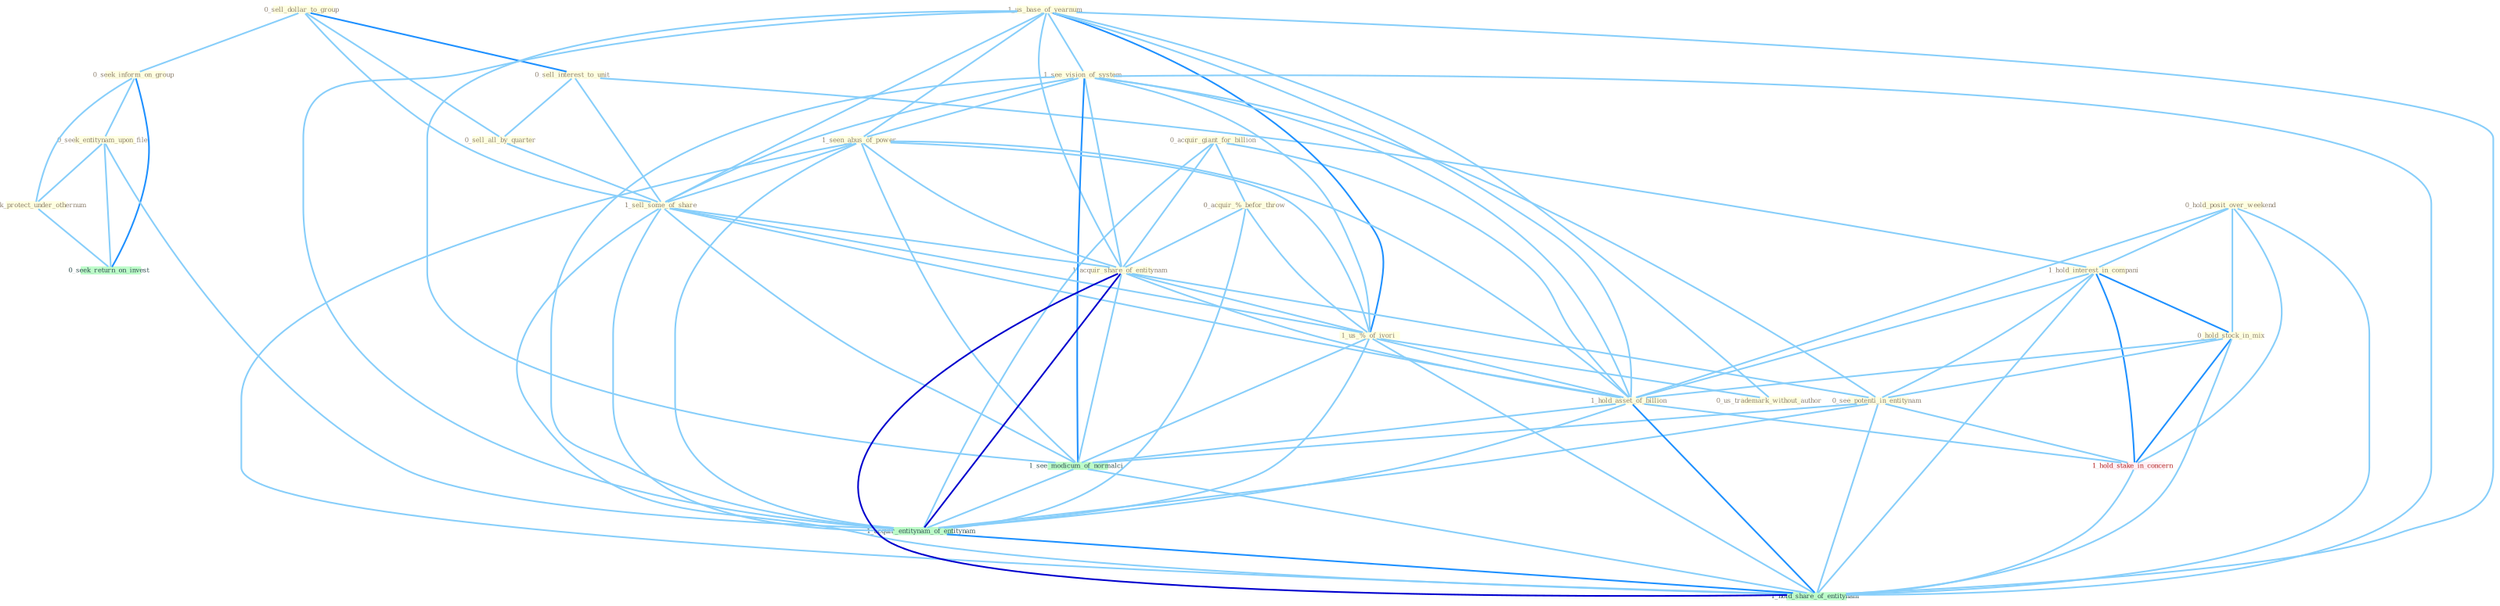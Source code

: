 Graph G{ 
    node
    [shape=polygon,style=filled,width=.5,height=.06,color="#BDFCC9",fixedsize=true,fontsize=4,
    fontcolor="#2f4f4f"];
    {node
    [color="#ffffe0", fontcolor="#8b7d6b"] "0_sell_dollar_to_group " "0_acquir_giant_for_billion " "0_acquir_%_befor_throw " "0_sell_interest_to_unit " "0_seek_inform_on_group " "0_hold_posit_over_weekend " "1_us_base_of_yearnum " "1_see_vision_of_system " "0_sell_all_by_quarter " "1_seen_abus_of_power " "1_hold_interest_in_compani " "0_seek_entitynam_upon_file " "1_sell_some_of_share " "1_acquir_share_of_entitynam " "1_us_%_of_ivori " "0_us_trademark_without_author " "0_hold_stock_in_mix " "0_see_potenti_in_entitynam " "0_seek_protect_under_othernum " "1_hold_asset_of_billion "}
{node [color="#fff0f5", fontcolor="#b22222"] "1_hold_stake_in_concern "}
edge [color="#B0E2FF"];

	"0_sell_dollar_to_group " -- "0_sell_interest_to_unit " [w="2", color="#1e90ff" , len=0.8];
	"0_sell_dollar_to_group " -- "0_seek_inform_on_group " [w="1", color="#87cefa" ];
	"0_sell_dollar_to_group " -- "0_sell_all_by_quarter " [w="1", color="#87cefa" ];
	"0_sell_dollar_to_group " -- "1_sell_some_of_share " [w="1", color="#87cefa" ];
	"0_acquir_giant_for_billion " -- "0_acquir_%_befor_throw " [w="1", color="#87cefa" ];
	"0_acquir_giant_for_billion " -- "1_acquir_share_of_entitynam " [w="1", color="#87cefa" ];
	"0_acquir_giant_for_billion " -- "1_hold_asset_of_billion " [w="1", color="#87cefa" ];
	"0_acquir_giant_for_billion " -- "1_acquir_entitynam_of_entitynam " [w="1", color="#87cefa" ];
	"0_acquir_%_befor_throw " -- "1_acquir_share_of_entitynam " [w="1", color="#87cefa" ];
	"0_acquir_%_befor_throw " -- "1_us_%_of_ivori " [w="1", color="#87cefa" ];
	"0_acquir_%_befor_throw " -- "1_acquir_entitynam_of_entitynam " [w="1", color="#87cefa" ];
	"0_sell_interest_to_unit " -- "0_sell_all_by_quarter " [w="1", color="#87cefa" ];
	"0_sell_interest_to_unit " -- "1_hold_interest_in_compani " [w="1", color="#87cefa" ];
	"0_sell_interest_to_unit " -- "1_sell_some_of_share " [w="1", color="#87cefa" ];
	"0_seek_inform_on_group " -- "0_seek_entitynam_upon_file " [w="1", color="#87cefa" ];
	"0_seek_inform_on_group " -- "0_seek_protect_under_othernum " [w="1", color="#87cefa" ];
	"0_seek_inform_on_group " -- "0_seek_return_on_invest " [w="2", color="#1e90ff" , len=0.8];
	"0_hold_posit_over_weekend " -- "1_hold_interest_in_compani " [w="1", color="#87cefa" ];
	"0_hold_posit_over_weekend " -- "0_hold_stock_in_mix " [w="1", color="#87cefa" ];
	"0_hold_posit_over_weekend " -- "1_hold_asset_of_billion " [w="1", color="#87cefa" ];
	"0_hold_posit_over_weekend " -- "1_hold_stake_in_concern " [w="1", color="#87cefa" ];
	"0_hold_posit_over_weekend " -- "1_hold_share_of_entitynam " [w="1", color="#87cefa" ];
	"1_us_base_of_yearnum " -- "1_see_vision_of_system " [w="1", color="#87cefa" ];
	"1_us_base_of_yearnum " -- "1_seen_abus_of_power " [w="1", color="#87cefa" ];
	"1_us_base_of_yearnum " -- "1_sell_some_of_share " [w="1", color="#87cefa" ];
	"1_us_base_of_yearnum " -- "1_acquir_share_of_entitynam " [w="1", color="#87cefa" ];
	"1_us_base_of_yearnum " -- "1_us_%_of_ivori " [w="2", color="#1e90ff" , len=0.8];
	"1_us_base_of_yearnum " -- "0_us_trademark_without_author " [w="1", color="#87cefa" ];
	"1_us_base_of_yearnum " -- "1_hold_asset_of_billion " [w="1", color="#87cefa" ];
	"1_us_base_of_yearnum " -- "1_see_modicum_of_normalci " [w="1", color="#87cefa" ];
	"1_us_base_of_yearnum " -- "1_acquir_entitynam_of_entitynam " [w="1", color="#87cefa" ];
	"1_us_base_of_yearnum " -- "1_hold_share_of_entitynam " [w="1", color="#87cefa" ];
	"1_see_vision_of_system " -- "1_seen_abus_of_power " [w="1", color="#87cefa" ];
	"1_see_vision_of_system " -- "1_sell_some_of_share " [w="1", color="#87cefa" ];
	"1_see_vision_of_system " -- "1_acquir_share_of_entitynam " [w="1", color="#87cefa" ];
	"1_see_vision_of_system " -- "1_us_%_of_ivori " [w="1", color="#87cefa" ];
	"1_see_vision_of_system " -- "0_see_potenti_in_entitynam " [w="1", color="#87cefa" ];
	"1_see_vision_of_system " -- "1_hold_asset_of_billion " [w="1", color="#87cefa" ];
	"1_see_vision_of_system " -- "1_see_modicum_of_normalci " [w="2", color="#1e90ff" , len=0.8];
	"1_see_vision_of_system " -- "1_acquir_entitynam_of_entitynam " [w="1", color="#87cefa" ];
	"1_see_vision_of_system " -- "1_hold_share_of_entitynam " [w="1", color="#87cefa" ];
	"0_sell_all_by_quarter " -- "1_sell_some_of_share " [w="1", color="#87cefa" ];
	"1_seen_abus_of_power " -- "1_sell_some_of_share " [w="1", color="#87cefa" ];
	"1_seen_abus_of_power " -- "1_acquir_share_of_entitynam " [w="1", color="#87cefa" ];
	"1_seen_abus_of_power " -- "1_us_%_of_ivori " [w="1", color="#87cefa" ];
	"1_seen_abus_of_power " -- "1_hold_asset_of_billion " [w="1", color="#87cefa" ];
	"1_seen_abus_of_power " -- "1_see_modicum_of_normalci " [w="1", color="#87cefa" ];
	"1_seen_abus_of_power " -- "1_acquir_entitynam_of_entitynam " [w="1", color="#87cefa" ];
	"1_seen_abus_of_power " -- "1_hold_share_of_entitynam " [w="1", color="#87cefa" ];
	"1_hold_interest_in_compani " -- "0_hold_stock_in_mix " [w="2", color="#1e90ff" , len=0.8];
	"1_hold_interest_in_compani " -- "0_see_potenti_in_entitynam " [w="1", color="#87cefa" ];
	"1_hold_interest_in_compani " -- "1_hold_asset_of_billion " [w="1", color="#87cefa" ];
	"1_hold_interest_in_compani " -- "1_hold_stake_in_concern " [w="2", color="#1e90ff" , len=0.8];
	"1_hold_interest_in_compani " -- "1_hold_share_of_entitynam " [w="1", color="#87cefa" ];
	"0_seek_entitynam_upon_file " -- "0_seek_protect_under_othernum " [w="1", color="#87cefa" ];
	"0_seek_entitynam_upon_file " -- "0_seek_return_on_invest " [w="1", color="#87cefa" ];
	"0_seek_entitynam_upon_file " -- "1_acquir_entitynam_of_entitynam " [w="1", color="#87cefa" ];
	"1_sell_some_of_share " -- "1_acquir_share_of_entitynam " [w="1", color="#87cefa" ];
	"1_sell_some_of_share " -- "1_us_%_of_ivori " [w="1", color="#87cefa" ];
	"1_sell_some_of_share " -- "1_hold_asset_of_billion " [w="1", color="#87cefa" ];
	"1_sell_some_of_share " -- "1_see_modicum_of_normalci " [w="1", color="#87cefa" ];
	"1_sell_some_of_share " -- "1_acquir_entitynam_of_entitynam " [w="1", color="#87cefa" ];
	"1_sell_some_of_share " -- "1_hold_share_of_entitynam " [w="1", color="#87cefa" ];
	"1_acquir_share_of_entitynam " -- "1_us_%_of_ivori " [w="1", color="#87cefa" ];
	"1_acquir_share_of_entitynam " -- "0_see_potenti_in_entitynam " [w="1", color="#87cefa" ];
	"1_acquir_share_of_entitynam " -- "1_hold_asset_of_billion " [w="1", color="#87cefa" ];
	"1_acquir_share_of_entitynam " -- "1_see_modicum_of_normalci " [w="1", color="#87cefa" ];
	"1_acquir_share_of_entitynam " -- "1_acquir_entitynam_of_entitynam " [w="3", color="#0000cd" , len=0.6];
	"1_acquir_share_of_entitynam " -- "1_hold_share_of_entitynam " [w="3", color="#0000cd" , len=0.6];
	"1_us_%_of_ivori " -- "0_us_trademark_without_author " [w="1", color="#87cefa" ];
	"1_us_%_of_ivori " -- "1_hold_asset_of_billion " [w="1", color="#87cefa" ];
	"1_us_%_of_ivori " -- "1_see_modicum_of_normalci " [w="1", color="#87cefa" ];
	"1_us_%_of_ivori " -- "1_acquir_entitynam_of_entitynam " [w="1", color="#87cefa" ];
	"1_us_%_of_ivori " -- "1_hold_share_of_entitynam " [w="1", color="#87cefa" ];
	"0_hold_stock_in_mix " -- "0_see_potenti_in_entitynam " [w="1", color="#87cefa" ];
	"0_hold_stock_in_mix " -- "1_hold_asset_of_billion " [w="1", color="#87cefa" ];
	"0_hold_stock_in_mix " -- "1_hold_stake_in_concern " [w="2", color="#1e90ff" , len=0.8];
	"0_hold_stock_in_mix " -- "1_hold_share_of_entitynam " [w="1", color="#87cefa" ];
	"0_see_potenti_in_entitynam " -- "1_hold_stake_in_concern " [w="1", color="#87cefa" ];
	"0_see_potenti_in_entitynam " -- "1_see_modicum_of_normalci " [w="1", color="#87cefa" ];
	"0_see_potenti_in_entitynam " -- "1_acquir_entitynam_of_entitynam " [w="1", color="#87cefa" ];
	"0_see_potenti_in_entitynam " -- "1_hold_share_of_entitynam " [w="1", color="#87cefa" ];
	"0_seek_protect_under_othernum " -- "0_seek_return_on_invest " [w="1", color="#87cefa" ];
	"1_hold_asset_of_billion " -- "1_hold_stake_in_concern " [w="1", color="#87cefa" ];
	"1_hold_asset_of_billion " -- "1_see_modicum_of_normalci " [w="1", color="#87cefa" ];
	"1_hold_asset_of_billion " -- "1_acquir_entitynam_of_entitynam " [w="1", color="#87cefa" ];
	"1_hold_asset_of_billion " -- "1_hold_share_of_entitynam " [w="2", color="#1e90ff" , len=0.8];
	"1_hold_stake_in_concern " -- "1_hold_share_of_entitynam " [w="1", color="#87cefa" ];
	"1_see_modicum_of_normalci " -- "1_acquir_entitynam_of_entitynam " [w="1", color="#87cefa" ];
	"1_see_modicum_of_normalci " -- "1_hold_share_of_entitynam " [w="1", color="#87cefa" ];
	"1_acquir_entitynam_of_entitynam " -- "1_hold_share_of_entitynam " [w="2", color="#1e90ff" , len=0.8];
}